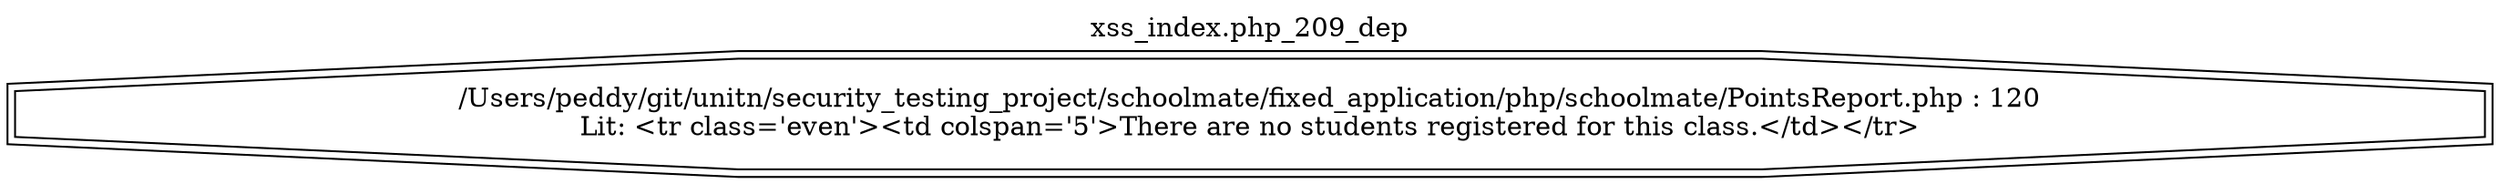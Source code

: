digraph cfg {
  label="xss_index.php_209_dep";
  labelloc=t;
  n1 [shape=doubleoctagon, label="/Users/peddy/git/unitn/security_testing_project/schoolmate/fixed_application/php/schoolmate/PointsReport.php : 120\nLit: <tr class='even'><td colspan='5'>There are no students registered for this class.</td></tr>\n"];
}
